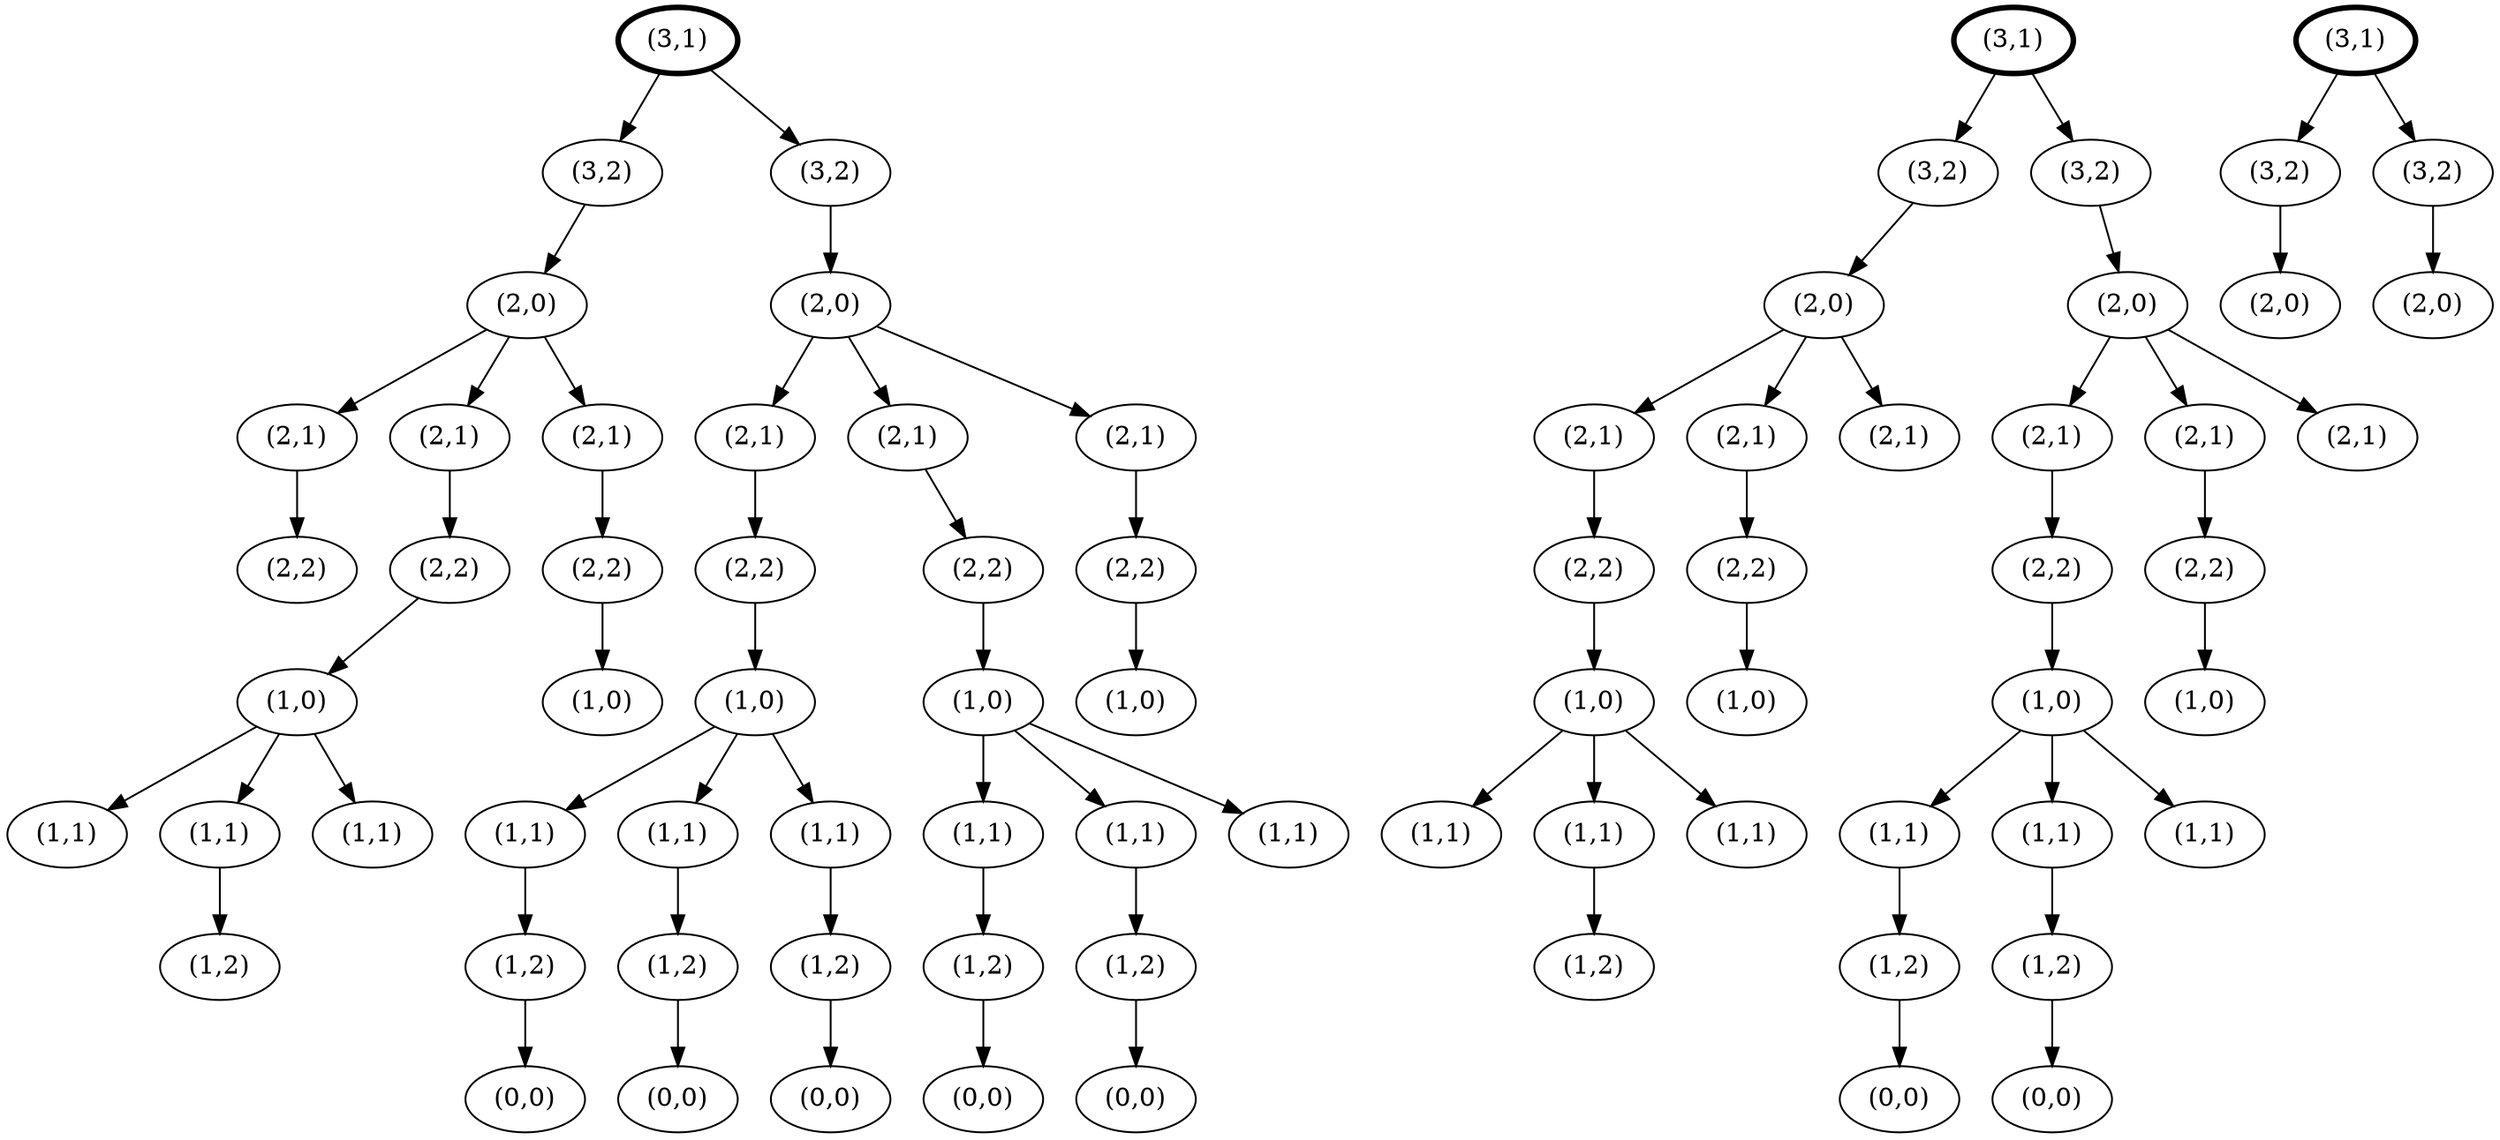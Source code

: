 strict digraph {
	5 [label="(2,2)"]
	4 -> 5
	4 [label="(2,1)"]
	3 -> 4
	9 [label="(1,1)"]
	8 -> 9
	11 [label="(1,2)"]
	10 -> 11
	10 [label="(1,1)"]
	8 -> 10
	12 [label="(1,1)"]
	8 -> 12
	8 [label="(1,0)"]
	7 -> 8
	7 [label="(2,2)"]
	6 -> 7
	6 [label="(2,1)"]
	3 -> 6
	15 [label="(1,0)"]
	14 -> 15
	14 [label="(2,2)"]
	13 -> 14
	13 [label="(2,1)"]
	3 -> 13
	3 [label="(2,0)"]
	2 -> 3
	2 [label="(3,2)"]
	1 -> 2
	23 [label="(0,0)"]
	22 -> 23
	22 [label="(1,2)"]
	21 -> 22
	21 [label="(1,1)"]
	20 -> 21
	26 [label="(0,0)"]
	25 -> 26
	25 [label="(1,2)"]
	24 -> 25
	24 [label="(1,1)"]
	20 -> 24
	29 [label="(0,0)"]
	28 -> 29
	28 [label="(1,2)"]
	27 -> 28
	27 [label="(1,1)"]
	20 -> 27
	20 [label="(1,0)"]
	19 -> 20
	19 [label="(2,2)"]
	18 -> 19
	18 [label="(2,1)"]
	17 -> 18
	35 [label="(0,0)"]
	34 -> 35
	34 [label="(1,2)"]
	33 -> 34
	33 [label="(1,1)"]
	32 -> 33
	38 [label="(0,0)"]
	37 -> 38
	37 [label="(1,2)"]
	36 -> 37
	36 [label="(1,1)"]
	32 -> 36
	39 [label="(1,1)"]
	32 -> 39
	32 [label="(1,0)"]
	31 -> 32
	31 [label="(2,2)"]
	30 -> 31
	30 [label="(2,1)"]
	17 -> 30
	42 [label="(1,0)"]
	41 -> 42
	41 [label="(2,2)"]
	40 -> 41
	40 [label="(2,1)"]
	17 -> 40
	17 [label="(2,0)"]
	16 -> 17
	16 [label="(3,2)"]
	1 -> 16
	1 [label="(3,1)"]
	1 [penwidth=3]
	49 [label="(1,1)"]
	48 -> 49
	51 [label="(1,2)"]
	50 -> 51
	50 [label="(1,1)"]
	48 -> 50
	52 [label="(1,1)"]
	48 -> 52
	48 [label="(1,0)"]
	47 -> 48
	47 [label="(2,2)"]
	46 -> 47
	46 [label="(2,1)"]
	45 -> 46
	55 [label="(1,0)"]
	54 -> 55
	54 [label="(2,2)"]
	53 -> 54
	53 [label="(2,1)"]
	45 -> 53
	56 [label="(2,1)"]
	45 -> 56
	45 [label="(2,0)"]
	44 -> 45
	44 [label="(3,2)"]
	43 -> 44
	64 [label="(0,0)"]
	63 -> 64
	63 [label="(1,2)"]
	62 -> 63
	62 [label="(1,1)"]
	61 -> 62
	67 [label="(0,0)"]
	66 -> 67
	66 [label="(1,2)"]
	65 -> 66
	65 [label="(1,1)"]
	61 -> 65
	68 [label="(1,1)"]
	61 -> 68
	61 [label="(1,0)"]
	60 -> 61
	60 [label="(2,2)"]
	59 -> 60
	59 [label="(2,1)"]
	58 -> 59
	71 [label="(1,0)"]
	70 -> 71
	70 [label="(2,2)"]
	69 -> 70
	69 [label="(2,1)"]
	58 -> 69
	72 [label="(2,1)"]
	58 -> 72
	58 [label="(2,0)"]
	57 -> 58
	57 [label="(3,2)"]
	43 -> 57
	43 [label="(3,1)"]
	43 [penwidth=3]
	75 [label="(2,0)"]
	74 -> 75
	74 [label="(3,2)"]
	73 -> 74
	77 [label="(2,0)"]
	76 -> 77
	76 [label="(3,2)"]
	73 -> 76
	73 [label="(3,1)"]
	73 [penwidth=3]
}
